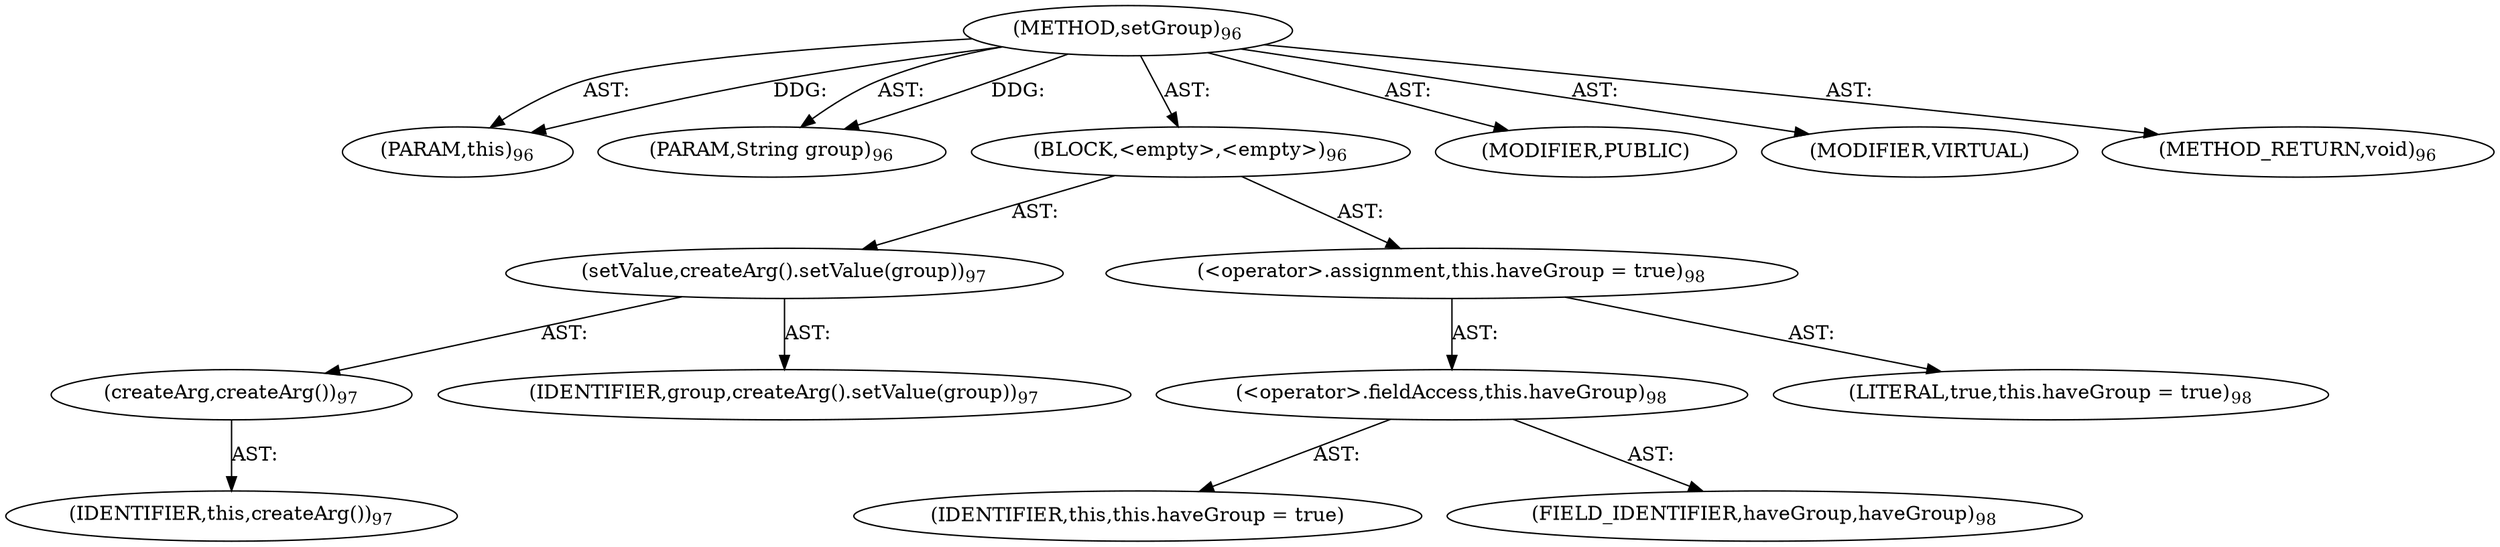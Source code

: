 digraph "setGroup" {  
"111669149697" [label = <(METHOD,setGroup)<SUB>96</SUB>> ]
"115964116992" [label = <(PARAM,this)<SUB>96</SUB>> ]
"115964116996" [label = <(PARAM,String group)<SUB>96</SUB>> ]
"25769803777" [label = <(BLOCK,&lt;empty&gt;,&lt;empty&gt;)<SUB>96</SUB>> ]
"30064771075" [label = <(setValue,createArg().setValue(group))<SUB>97</SUB>> ]
"30064771076" [label = <(createArg,createArg())<SUB>97</SUB>> ]
"68719476736" [label = <(IDENTIFIER,this,createArg())<SUB>97</SUB>> ]
"68719476742" [label = <(IDENTIFIER,group,createArg().setValue(group))<SUB>97</SUB>> ]
"30064771077" [label = <(&lt;operator&gt;.assignment,this.haveGroup = true)<SUB>98</SUB>> ]
"30064771078" [label = <(&lt;operator&gt;.fieldAccess,this.haveGroup)<SUB>98</SUB>> ]
"68719476743" [label = <(IDENTIFIER,this,this.haveGroup = true)> ]
"55834574849" [label = <(FIELD_IDENTIFIER,haveGroup,haveGroup)<SUB>98</SUB>> ]
"90194313218" [label = <(LITERAL,true,this.haveGroup = true)<SUB>98</SUB>> ]
"133143986179" [label = <(MODIFIER,PUBLIC)> ]
"133143986180" [label = <(MODIFIER,VIRTUAL)> ]
"128849018881" [label = <(METHOD_RETURN,void)<SUB>96</SUB>> ]
  "111669149697" -> "115964116992"  [ label = "AST: "] 
  "111669149697" -> "115964116996"  [ label = "AST: "] 
  "111669149697" -> "25769803777"  [ label = "AST: "] 
  "111669149697" -> "133143986179"  [ label = "AST: "] 
  "111669149697" -> "133143986180"  [ label = "AST: "] 
  "111669149697" -> "128849018881"  [ label = "AST: "] 
  "25769803777" -> "30064771075"  [ label = "AST: "] 
  "25769803777" -> "30064771077"  [ label = "AST: "] 
  "30064771075" -> "30064771076"  [ label = "AST: "] 
  "30064771075" -> "68719476742"  [ label = "AST: "] 
  "30064771076" -> "68719476736"  [ label = "AST: "] 
  "30064771077" -> "30064771078"  [ label = "AST: "] 
  "30064771077" -> "90194313218"  [ label = "AST: "] 
  "30064771078" -> "68719476743"  [ label = "AST: "] 
  "30064771078" -> "55834574849"  [ label = "AST: "] 
  "111669149697" -> "115964116992"  [ label = "DDG: "] 
  "111669149697" -> "115964116996"  [ label = "DDG: "] 
}
